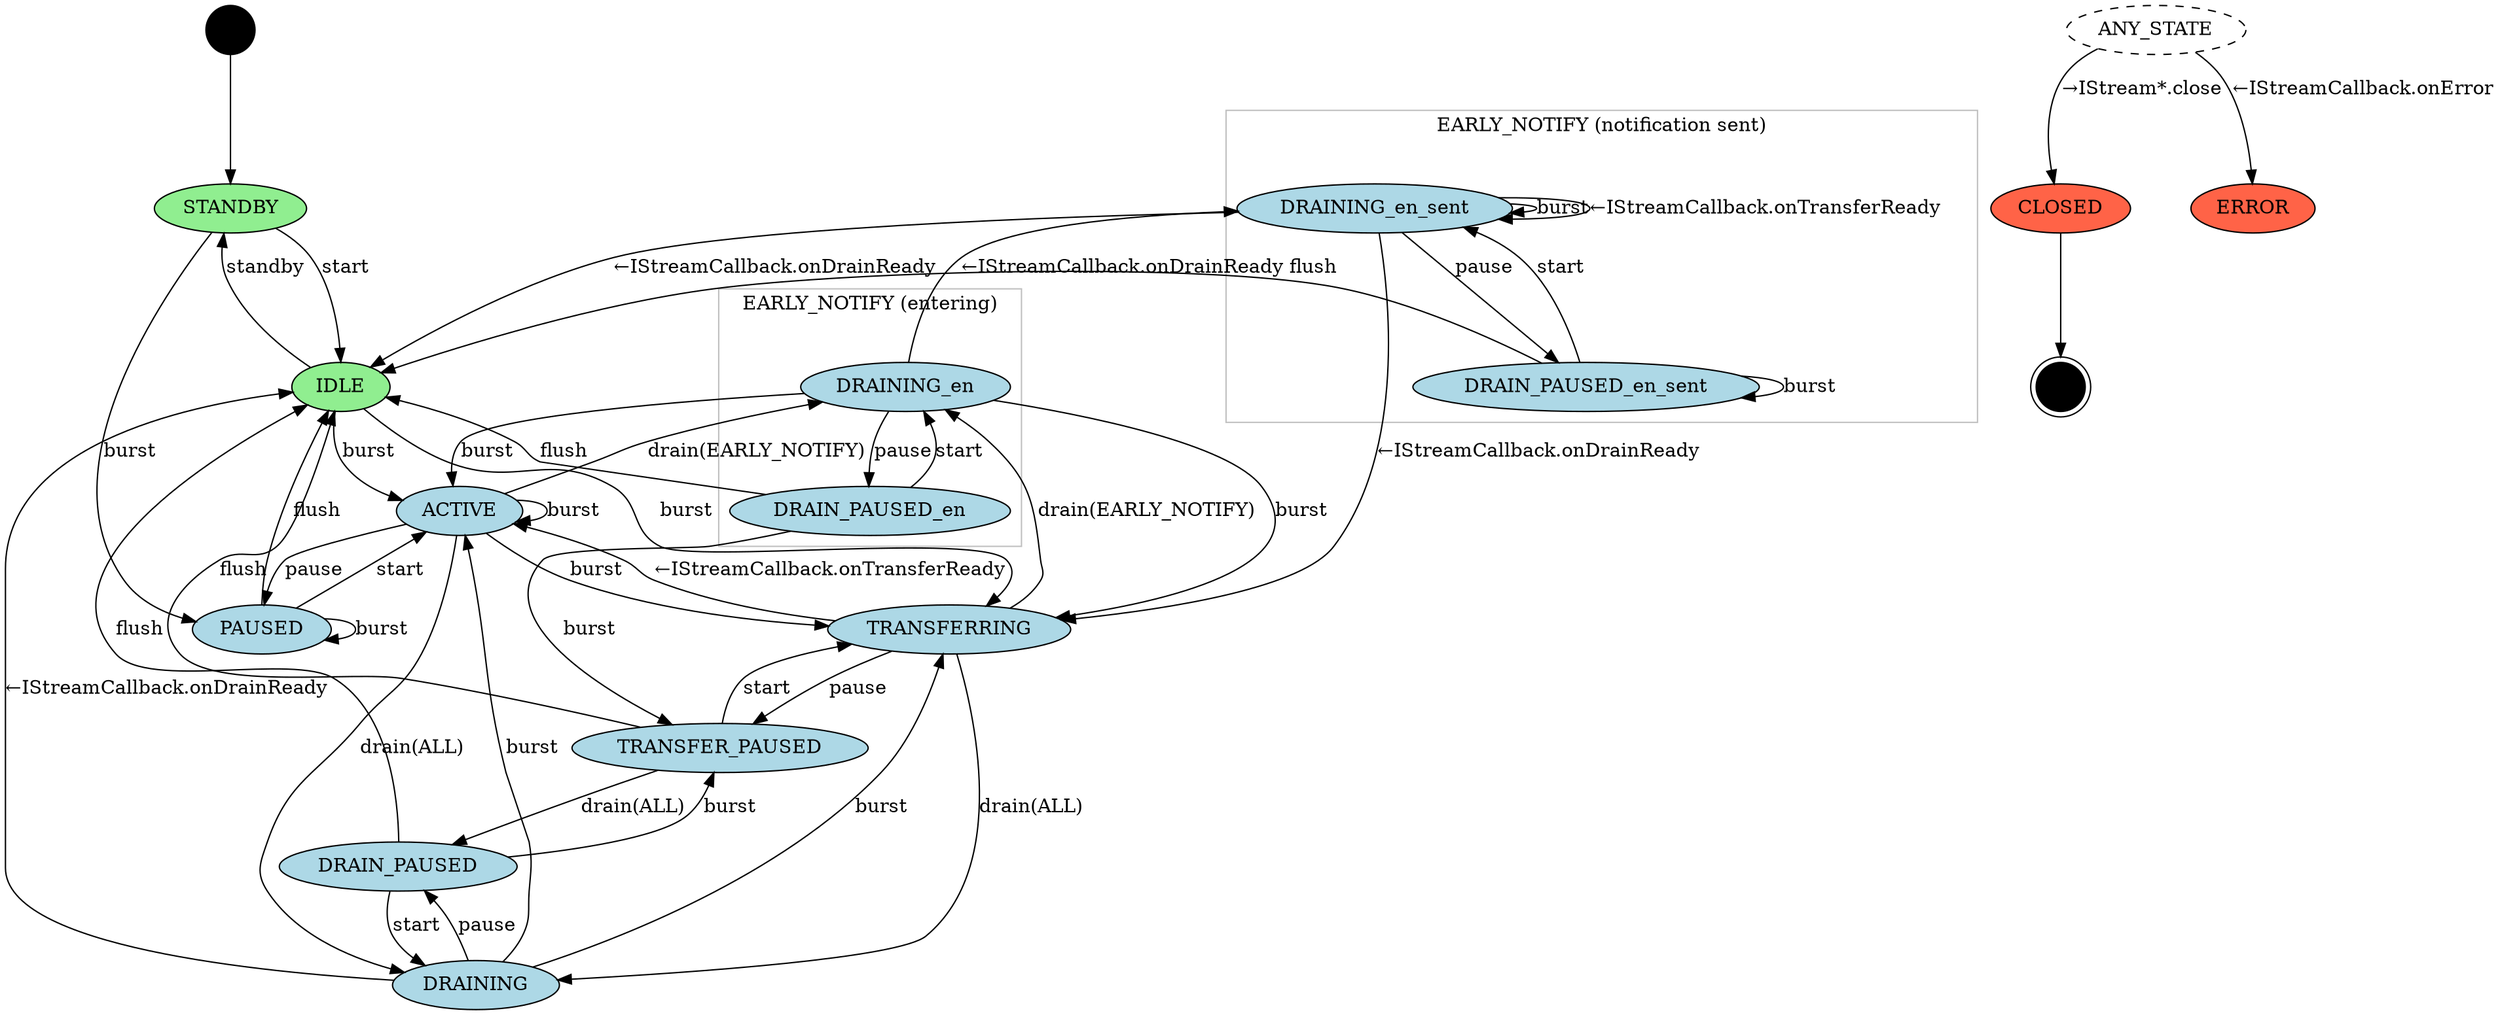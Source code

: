 // Copyright (C) 2022 The Android Open Source Project
//
// Licensed under the Apache License, Version 2.0 (the "License");
// you may not use this file except in compliance with the License.
// You may obtain a copy of the License at
//
//      http://www.apache.org/licenses/LICENSE-2.0
//
// Unless required by applicable law or agreed to in writing, software
// distributed under the License is distributed on an "AS IS" BASIS,
// WITHOUT WARRANTIES OR CONDITIONS OF ANY KIND, either express or implied.
// See the License for the specific language governing permissions and
// limitations under the License.

// To render: dot -Tpng stream-out-async-sm.gv -o stream-out-async-sm.png
digraph stream_out_async_state_machine {
    node [shape=point style=filled fillcolor=black width=0.5] I;
    node [shape=doublecircle width=0.5] F;
    node [shape=oval width=1];
    node [fillcolor=lightgreen] STANDBY;  // buffer is empty
    node [fillcolor=lightgreen] IDLE;     // buffer is empty
    node [fillcolor=tomato] CLOSED;
    node [fillcolor=tomato] ERROR;
    node [style=dashed] ANY_STATE;
    node [fillcolor=lightblue style=filled];
    // Note that when the consumer (h/w) is passive, "burst" operations
    // complete synchronously, bypassing the TRANSFERRING state.
    I -> STANDBY;
    STANDBY -> IDLE [label="start"];                  // consumer -> active
    STANDBY -> PAUSED [label="burst"];                // producer -> active
    IDLE -> STANDBY [label="standby"];                // consumer -> passive
    IDLE -> TRANSFERRING [label="burst"];             // producer -> active
    IDLE -> ACTIVE [label="burst"];                   // full write
    ACTIVE -> PAUSED [label="pause"];                 // consumer -> passive (not consuming)
    ACTIVE -> DRAINING [label="drain(ALL)"];          // producer -> passive
    ACTIVE -> DRAINING_en [label="drain(EARLY_NOTIFY)"];  // prepare for clip transition
    ACTIVE -> TRANSFERRING [label="burst"];           // early unblocking
    ACTIVE -> ACTIVE [label="burst"];                 // full write
    TRANSFERRING -> ACTIVE [label="←IStreamCallback.onTransferReady"];
    TRANSFERRING -> TRANSFER_PAUSED [label="pause"];  // consumer -> passive (not consuming)
    TRANSFERRING -> DRAINING [label="drain(ALL)"];    // producer -> passive
    TRANSFERRING -> DRAINING_en [label="drain(EARLY_NOTIFY)"]; // prepare for clip transition
    TRANSFER_PAUSED -> TRANSFERRING [label="start"];  // consumer -> active
    TRANSFER_PAUSED -> DRAIN_PAUSED [label="drain(ALL)"];  // producer -> passive
    TRANSFER_PAUSED -> IDLE [label="flush"];          // buffer is cleared
    PAUSED -> PAUSED [label="burst"];
    PAUSED -> ACTIVE [label="start"];                 // consumer -> active
    PAUSED -> IDLE [label="flush"];                   // producer -> passive, buffer is cleared
    DRAINING -> IDLE [label="←IStreamCallback.onDrainReady"];
    DRAINING -> TRANSFERRING [label="burst"];         // producer -> active
    DRAINING -> ACTIVE [label="burst"];               // full write
    DRAINING -> DRAIN_PAUSED [label="pause"];         // consumer -> passive (not consuming)
    DRAIN_PAUSED -> DRAINING [label="start"];         // consumer -> active
    DRAIN_PAUSED -> TRANSFER_PAUSED [label="burst"];  // producer -> active
    DRAIN_PAUSED -> IDLE [label="flush"];             // buffer is cleared
    // Note that the states in both clusters are combined with 'DRAINING' and 'DRAIN_PAUSED'
    // state at the API level. The 'en' and 'en_sent' attributes only belong to the internal
    // state of the stream and are not observable outside.
    subgraph cluster_early_notify_entering {
        // The stream is preparing for a transition between two clips. After
        // receiving 'drain(EARLY_NOTIFY)' command, the stream continues playing
        // the current clip, and at some point notifies the client that it is
        // ready for the next clip data by issuing the first 'onDrainReady'
        // callback.
        label="EARLY_NOTIFY (entering)";
        color=gray;
        // Getting 'burst' or 'flush' command in these states resets the "clip
        // transition" mode.
        DRAINING_en;
        DRAIN_PAUSED_en;
    }
    subgraph cluster_early_notify_notification_sent {
        // After the stream has sent "onDrainReady", the client can now send
        // 'burst' commands with the data of the next clip. These 'bursts' are
        // always "early unblocking" because the previous clip is still playing
        // thus the stream is unable to play any of the received data
        // synchronously (in other words, it can not do a "full write"). To
        // indicate readiness to accept the next burst the stream uses the usual
        // 'onTransferReady' callback.
        label="EARLY_NOTIFY (notification sent)";
        color=gray;
        // The state machine remains in these states until the current clip ends
        // playing. When it ends, the stream sends 'onDrainReady' (note that
        // it's the second 'onDrainReady' for the same 'drain(EARLY_NOTIFY)'),
        // and transitions either to 'IDLE' if there is no data for the next
        // clip, or to 'TRANSFERRING' otherwise. Note that it can not transition
        // to 'ACTIVE' because that transition is associated with
        // 'onTransferReady' callback.
        DRAINING_en_sent;
        DRAIN_PAUSED_en_sent;
    }
    DRAINING_en -> TRANSFERRING [label="burst"];                  // producer -> active
    DRAINING_en -> ACTIVE [label="burst"];                        // full write
    DRAINING_en -> DRAIN_PAUSED_en [label="pause"];               // consumer -> passive (not consuming)
    DRAINING_en -> DRAINING_en_sent [label="←IStreamCallback.onDrainReady"];
    DRAIN_PAUSED_en -> DRAINING_en [label="start"];               // consumer -> active
    DRAIN_PAUSED_en -> TRANSFER_PAUSED [label="burst"];           // producer -> active
    DRAIN_PAUSED_en -> IDLE [label="flush"];                      // buffer is cleared
    DRAINING_en_sent -> DRAINING_en_sent [label="burst"];
    DRAINING_en_sent -> DRAINING_en_sent [label="←IStreamCallback.onTransferReady"];
    DRAINING_en_sent -> DRAIN_PAUSED_en_sent [label="pause"];     // consumer -> passive (not consuming)
    DRAINING_en_sent -> TRANSFERRING [label="←IStreamCallback.onDrainReady"];
    DRAINING_en_sent -> IDLE [label="←IStreamCallback.onDrainReady"];
    DRAIN_PAUSED_en_sent -> DRAINING_en_sent [label="start"];     // consumer -> active
    DRAIN_PAUSED_en_sent -> DRAIN_PAUSED_en_sent [label="burst"]; // producer -> active
    DRAIN_PAUSED_en_sent -> IDLE [label="flush"];                 // buffer is cleared
    ANY_STATE -> ERROR [label="←IStreamCallback.onError"];
    ANY_STATE -> CLOSED [label="→IStream*.close"];
    CLOSED -> F;
}
